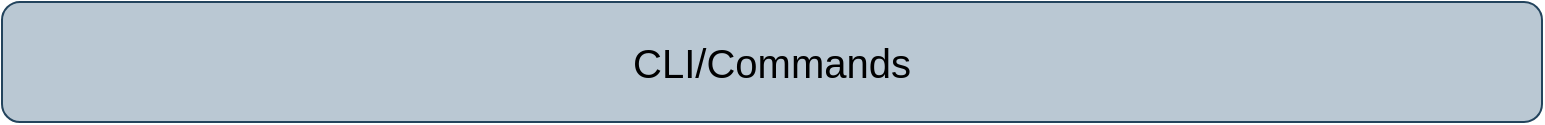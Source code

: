 <mxfile>
    <diagram id="sglFQaEM1KskMxZ_ac2A" name="Page-1">
        <mxGraphModel dx="938" dy="710" grid="1" gridSize="10" guides="1" tooltips="1" connect="1" arrows="1" fold="1" page="1" pageScale="1" pageWidth="850" pageHeight="1100" math="0" shadow="0">
            <root>
                <mxCell id="0"/>
                <mxCell id="1" parent="0"/>
                <mxCell id="9" value="&lt;font style=&quot;font-size: 20px&quot;&gt;CLI/Commands&lt;/font&gt;" style="rounded=1;whiteSpace=wrap;html=1;verticalAlign=middle;fillColor=#bac8d3;strokeColor=#23445d;fontColor=#000000;" parent="1" vertex="1">
                    <mxGeometry x="20" y="120" width="770" height="60" as="geometry"/>
                </mxCell>
            </root>
        </mxGraphModel>
    </diagram>
</mxfile>